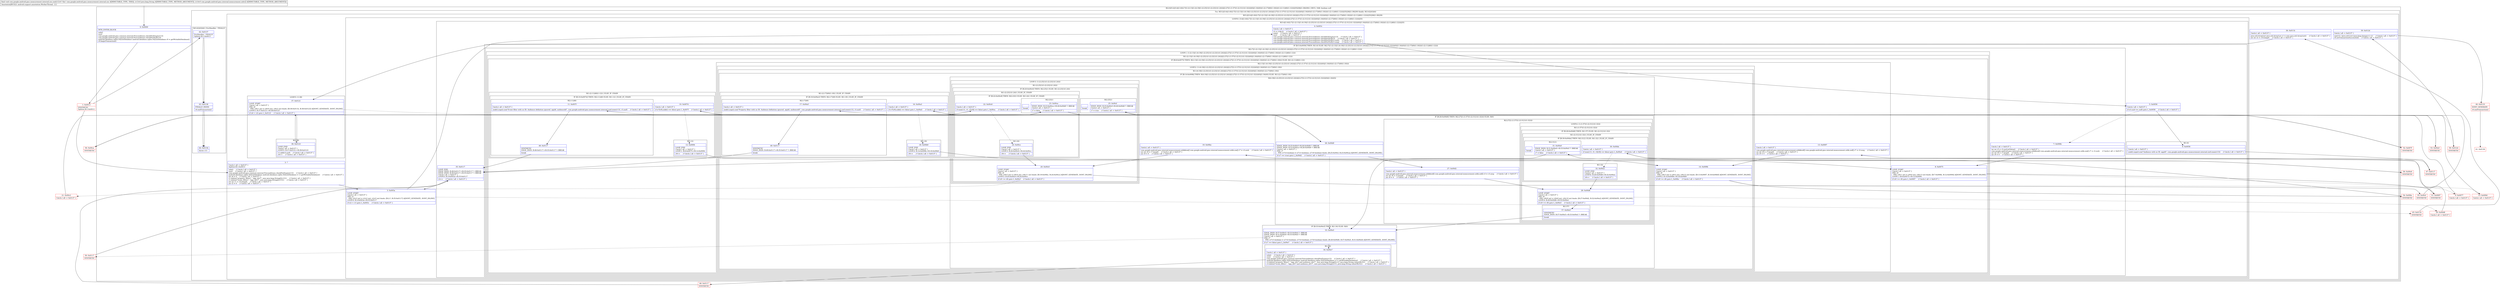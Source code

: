 digraph "CFG forcom.google.android.gms.measurement.internal.zzx.zza(Ljava\/lang\/String;[Lcom\/google\/android\/gms\/internal\/measurement\/zzbv;)V" {
subgraph cluster_Region_796683661 {
label = "R(2:0|(5:2|(3:4|(1:6)(2:7|(1:(2:13|(1:(4:19|(1:(2:25|1)(1:(2:23|1)(1:24)))|(2:27|(1:(1:57)(1:(2:31|1)(1:32))))(0)|(1:34)(0))(1:(2:17|49)(1:18))))(1:(2:11|48)(1:12))))|35)|36|(1:38)|39)) | DECL_VAR: boolean null\l";
node [shape=record,color=blue];
Node_0 [shape=record,label="{0\:\ 0x0000|MTH_ENTER_BLOCK\l|zzbi()\lzzo()\lcom.google.android.gms.common.internal.Preconditions.checkNotEmpty(r13)\lcom.google.android.gms.common.internal.Preconditions.checkNotNull(r14)\landroid.database.sqlite.SQLiteDatabase android.database.sqlite.SQLiteDatabase r0 = getWritableDatabase()\lr0.beginTransaction()\l}"];
subgraph cluster_TryCatchRegion_1887187131 {
label = "Try: R(5:2|(3:4|(1:6)(2:7|(1:(2:13|(1:(4:19|(1:(2:25|1)(1:(2:23|1)(1:24)))|(2:27|(1:(1:57)(1:(2:31|1)(1:32))))(0)|(1:34)(0))(1:(2:17|49)(1:18))))(1:(2:11|48)(1:12))))|35)|36|(1:38)|39) finally: R(3:42|43|44)";
node [shape=record,color=blue];
subgraph cluster_Region_1791025226 {
label = "R(5:2|(3:4|(1:6)(2:7|(1:(2:13|(1:(4:19|(1:(2:25|1)(1:(2:23|1)(1:24)))|(2:27|(1:(1:57)(1:(2:31|1)(1:32))))(0)|(1:34)(0))(1:(2:17|49)(1:18))))(1:(2:11|48)(1:12))))|35)|36|(1:38)|39)";
node [shape=record,color=blue];
Node_2 [shape=record,label="{2\:\ ?|Catch:\{ all \-\> 0x0137 \}\lSplitter:B:1:0x0013\l|zzbi()     \/\/ Catch:\{ all \-\> 0x0137 \}\lzzo()     \/\/ Catch:\{ all \-\> 0x0137 \}\lcom.google.android.gms.common.internal.Preconditions.checkNotEmpty(r13)     \/\/ Catch:\{ all \-\> 0x0137 \}\landroid.database.sqlite.SQLiteDatabase android.database.sqlite.SQLiteDatabase r1 = getWritableDatabase()     \/\/ Catch:\{ all \-\> 0x0137 \}\lint r6 = 0     \/\/ Catch:\{ all \-\> 0x0137 \}\lr1.delete(\"property_filters\", \"app_id=?\", new java.lang.String[]\{r13\})     \/\/ Catch:\{ all \-\> 0x0137 \}\lr1.delete(\"event_filters\", \"app_id=?\", new java.lang.String[]\{r13\})     \/\/ Catch:\{ all \-\> 0x0137 \}\lint int r1 = r14.length     \/\/ Catch:\{ all \-\> 0x0137 \}\lint r2 = 0     \/\/ Catch:\{ all \-\> 0x0137 \}\l}"];
subgraph cluster_LoopRegion_1537449686 {
label = "LOOP:0: (3:4|(1:6)(2:7|(1:(2:13|(1:(4:19|(1:(2:25|1)(1:(2:23|1)(1:24)))|(2:27|(1:(1:57)(1:(2:31|1)(1:32))))(0)|(1:34)(0))(1:(2:17|49)(1:18))))(1:(2:11|48)(1:12))))|35)";
node [shape=record,color=blue];
Node_3 [shape=record,label="{3\:\ 0x003a|LOOP_START\lCatch:\{ all \-\> 0x0137 \}\lPHI: r2 \l  PHI: (r2v3 int) = (r2v2 int), (r2v5 int) binds: [B:2:?, B:35:0x0117] A[DONT_GENERATE, DONT_INLINE]\lLOOP:0: B:3:0x003a\-\>B:35:0x0117\l|if (r2 \< r1) goto L_0x003c     \/\/ Catch:\{ all \-\> 0x0137 \}\l}"];
subgraph cluster_Region_1447319464 {
label = "R(3:4|(1:6)(2:7|(1:(2:13|(1:(4:19|(1:(2:25|1)(1:(2:23|1)(1:24)))|(2:27|(1:(1:57)(1:(2:31|1)(1:32))))(0)|(1:34)(0))(1:(2:17|49)(1:18))))(1:(2:11|48)(1:12))))|35)";
node [shape=record,color=blue];
Node_4 [shape=record,label="{4\:\ 0x003c|Catch:\{ all \-\> 0x0137 \}\l|r3 = r14[r2]     \/\/ Catch:\{ all \-\> 0x0137 \}\lzzbi()     \/\/ Catch:\{ all \-\> 0x0137 \}\lzzo()     \/\/ Catch:\{ all \-\> 0x0137 \}\lcom.google.android.gms.common.internal.Preconditions.checkNotEmpty(r13)     \/\/ Catch:\{ all \-\> 0x0137 \}\lcom.google.android.gms.common.internal.Preconditions.checkNotNull(r3)     \/\/ Catch:\{ all \-\> 0x0137 \}\lcom.google.android.gms.common.internal.Preconditions.checkNotNull(r3.zzzh)     \/\/ Catch:\{ all \-\> 0x0137 \}\lcom.google.android.gms.common.internal.Preconditions.checkNotNull(r3.zzzg)     \/\/ Catch:\{ all \-\> 0x0137 \}\l}"];
subgraph cluster_IfRegion_724011461 {
label = "IF [B:5:0x0056] THEN: R(1:6) ELSE: R(2:7|(1:(2:13|(1:(4:19|(1:(2:25|1)(1:(2:23|1)(1:24)))|(2:27|(1:(1:57)(1:(2:31|1)(1:32))))(0)|(1:34)(0))(1:(2:17|49)(1:18))))(1:(2:11|48)(1:12))))";
node [shape=record,color=blue];
Node_5 [shape=record,label="{5\:\ 0x0056|Catch:\{ all \-\> 0x0137 \}\l|if (r3.zzzf == null) goto L_0x0058     \/\/ Catch:\{ all \-\> 0x0137 \}\l}"];
subgraph cluster_Region_379161405 {
label = "R(1:6)";
node [shape=record,color=blue];
Node_6 [shape=record,label="{6\:\ 0x0058|Catch:\{ all \-\> 0x0137 \}\l|zzab().zzgn().zza(\"Audience with no ID. appId\", com.google.android.gms.measurement.internal.zzef.zzam(r13))     \/\/ Catch:\{ all \-\> 0x0137 \}\l}"];
}
subgraph cluster_Region_996884378 {
label = "R(2:7|(1:(2:13|(1:(4:19|(1:(2:25|1)(1:(2:23|1)(1:24)))|(2:27|(1:(1:57)(1:(2:31|1)(1:32))))(0)|(1:34)(0))(1:(2:17|49)(1:18))))(1:(2:11|48)(1:12))))";
node [shape=record,color=blue];
Node_7 [shape=record,label="{7\:\ 0x006b|Catch:\{ all \-\> 0x0137 \}\l|int int r5 = r3.zzzf.intValue()     \/\/ Catch:\{ all \-\> 0x0137 \}\lcom.google.android.gms.internal.measurement.zzbk$zza[] com.google.android.gms.internal.measurement.zzbk.zza[] r7 = r3.zzzh     \/\/ Catch:\{ all \-\> 0x0137 \}\lint int r8 = r7.length     \/\/ Catch:\{ all \-\> 0x0137 \}\lint r9 = 0     \/\/ Catch:\{ all \-\> 0x0137 \}\l}"];
subgraph cluster_LoopRegion_133269693 {
label = "LOOP:1: (1:(2:13|(1:(4:19|(1:(2:25|1)(1:(2:23|1)(1:24)))|(2:27|(1:(1:57)(1:(2:31|1)(1:32))))(0)|(1:34)(0))(1:(2:17|49)(1:18))))(1:(2:11|48)(1:12)))";
node [shape=record,color=blue];
subgraph cluster_Region_1080292283 {
label = "R(1:(2:13|(1:(4:19|(1:(2:25|1)(1:(2:23|1)(1:24)))|(2:27|(1:(1:57)(1:(2:31|1)(1:32))))(0)|(1:34)(0))(1:(2:17|49)(1:18))))(1:(2:11|48)(1:12)))";
node [shape=record,color=blue];
subgraph cluster_IfRegion_226324559 {
label = "IF [B:8:0x0075] THEN: R(2:13|(1:(4:19|(1:(2:25|1)(1:(2:23|1)(1:24)))|(2:27|(1:(1:57)(1:(2:31|1)(1:32))))(0)|(1:34)(0))(1:(2:17|49)(1:18)))) ELSE: R(1:(2:11|48)(1:12))";
node [shape=record,color=blue];
Node_8 [shape=record,label="{8\:\ 0x0075|LOOP_START\lCatch:\{ all \-\> 0x0137 \}\lPHI: r9 \l  PHI: (r9v1 int) = (r9v0 int), (r9v13 int) binds: [B:7:0x006b, B:12:0x0094] A[DONT_GENERATE, DONT_INLINE]\lLOOP:1: B:8:0x0075\-\>B:12:0x0094\l|if (r9 \>= r8) goto L_0x0097     \/\/ Catch:\{ all \-\> 0x0137 \}\l}"];
subgraph cluster_Region_369666926 {
label = "R(2:13|(1:(4:19|(1:(2:25|1)(1:(2:23|1)(1:24)))|(2:27|(1:(1:57)(1:(2:31|1)(1:32))))(0)|(1:34)(0))(1:(2:17|49)(1:18))))";
node [shape=record,color=blue];
Node_13 [shape=record,label="{13\:\ 0x0097|Catch:\{ all \-\> 0x0137 \}\l|com.google.android.gms.internal.measurement.zzbk$zzd[] com.google.android.gms.internal.measurement.zzbk.zzd[] r7 = r3.zzzg     \/\/ Catch:\{ all \-\> 0x0137 \}\lint int r8 = r7.length     \/\/ Catch:\{ all \-\> 0x0137 \}\lint r9 = 0     \/\/ Catch:\{ all \-\> 0x0137 \}\l}"];
subgraph cluster_LoopRegion_1469916115 {
label = "LOOP:2: (1:(4:19|(1:(2:25|1)(1:(2:23|1)(1:24)))|(2:27|(1:(1:57)(1:(2:31|1)(1:32))))(0)|(1:34)(0))(1:(2:17|49)(1:18)))";
node [shape=record,color=blue];
subgraph cluster_Region_218598014 {
label = "R(1:(4:19|(1:(2:25|1)(1:(2:23|1)(1:24)))|(2:27|(1:(1:57)(1:(2:31|1)(1:32))))(0)|(1:34)(0))(1:(2:17|49)(1:18)))";
node [shape=record,color=blue];
subgraph cluster_IfRegion_698208645 {
label = "IF [B:14:0x009b] THEN: R(4:19|(1:(2:25|1)(1:(2:23|1)(1:24)))|(2:27|(1:(1:57)(1:(2:31|1)(1:32))))(0)|(1:34)(0)) ELSE: R(1:(2:17|49)(1:18))";
node [shape=record,color=blue];
Node_14 [shape=record,label="{14\:\ 0x009b|LOOP_START\lCatch:\{ all \-\> 0x0137 \}\lPHI: r9 \l  PHI: (r9v3 int) = (r9v2 int), (r9v12 int) binds: [B:13:0x0097, B:18:0x00b9] A[DONT_GENERATE, DONT_INLINE]\lLOOP:2: B:14:0x009b\-\>B:18:0x00b9\l|if (r9 \>= r8) goto L_0x00bc     \/\/ Catch:\{ all \-\> 0x0137 \}\l}"];
subgraph cluster_Region_807476028 {
label = "R(4:19|(1:(2:25|1)(1:(2:23|1)(1:24)))|(2:27|(1:(1:57)(1:(2:31|1)(1:32))))(0)|(1:34)(0))";
node [shape=record,color=blue];
Node_19 [shape=record,label="{19\:\ 0x00bc|Catch:\{ all \-\> 0x0137 \}\l|com.google.android.gms.internal.measurement.zzbk$zza[] com.google.android.gms.internal.measurement.zzbk.zza[] r7 = r3.zzzh     \/\/ Catch:\{ all \-\> 0x0137 \}\lint int r8 = r7.length     \/\/ Catch:\{ all \-\> 0x0137 \}\lint r9 = 0     \/\/ Catch:\{ all \-\> 0x0137 \}\l}"];
subgraph cluster_LoopRegion_104357635 {
label = "LOOP:3: (1:(2:25|1)(1:(2:23|1)(1:24)))";
node [shape=record,color=blue];
subgraph cluster_Region_1494850132 {
label = "R(1:(2:25|1)(1:(2:23|1)(1:24)))";
node [shape=record,color=blue];
subgraph cluster_IfRegion_1588776869 {
label = "IF [B:20:0x00c0] THEN: R(2:25|1) ELSE: R(1:(2:23|1)(1:24))";
node [shape=record,color=blue];
Node_20 [shape=record,label="{20\:\ 0x00c0|LOOP_START\lCatch:\{ all \-\> 0x0137 \}\lPHI: r9 \l  PHI: (r9v5 int) = (r9v4 int), (r9v11 int) binds: [B:19:0x00bc, B:24:0x00cc] A[DONT_GENERATE, DONT_INLINE]\lLOOP:3: B:20:0x00c0\-\>B:24:0x00cc\l|if (r9 \>= r8) goto L_0x00cf     \/\/ Catch:\{ all \-\> 0x0137 \}\l}"];
subgraph cluster_Region_1985316537 {
label = "R(2:25|1)";
node [shape=record,color=blue];
Node_25 [shape=record,label="{25\:\ 0x00cf|EDGE_INSN: B:25:0x00cf\-\>B:26:0x00d0 ?: BREAK  \lCatch:\{ all \-\> 0x0137 \}\l|r7 = true     \/\/ Catch:\{ all \-\> 0x0137 \}\l}"];
Node_InsnContainer_1730455839 [shape=record,label="{|break\l}"];
}
subgraph cluster_Region_1447140351 {
label = "R(1:(2:23|1)(1:24)) | ELSE_IF_CHAIN\l";
node [shape=record,color=blue];
subgraph cluster_IfRegion_1324902512 {
label = "IF [B:22:0x00c8] THEN: R(2:23|1) ELSE: R(1:24) | ELSE_IF_CHAIN\l";
node [shape=record,color=blue];
Node_22 [shape=record,label="{22\:\ 0x00c8|Catch:\{ all \-\> 0x0137 \}\l|if (zza(r13, r5, r7[r9]) == false) goto L_0x00ca     \/\/ Catch:\{ all \-\> 0x0137 \}\l}"];
subgraph cluster_Region_101886500 {
label = "R(2:23|1)";
node [shape=record,color=blue];
Node_23 [shape=record,label="{23\:\ 0x00ca|EDGE_INSN: B:23:0x00ca\-\>B:26:0x00d0 ?: BREAK  \lCatch:\{ all \-\> 0x0137 \}\l|r7 = false     \/\/ Catch:\{ all \-\> 0x0137 \}\l}"];
Node_InsnContainer_314902131 [shape=record,label="{|break\l}"];
}
subgraph cluster_Region_425999375 {
label = "R(1:24)";
node [shape=record,color=blue];
Node_24 [shape=record,label="{24\:\ 0x00cc|LOOP_END\lCatch:\{ all \-\> 0x0137 \}\lLOOP:3: B:20:0x00c0\-\>B:24:0x00cc\l|r9++     \/\/ Catch:\{ all \-\> 0x0137 \}\l}"];
}
}
}
}
}
}
subgraph cluster_IfRegion_127657285 {
label = "IF [B:26:0x00d0] THEN: R(2:27|(1:(1:57)(1:(2:31|1)(1:32)))) ELSE: R(0)";
node [shape=record,color=blue];
Node_26 [shape=record,label="{26\:\ 0x00d0|EDGE_INSN: B:25:0x00cf\-\>B:26:0x00d0 ?: BREAK  \lEDGE_INSN: B:23:0x00ca\-\>B:26:0x00d0 ?: BREAK  \lCatch:\{ all \-\> 0x0137 \}\lPHI: r7 \l  PHI: (r7v4 boolean) = (r7v3 boolean), (r7v9 boolean) binds: [B:25:0x00cf, B:23:0x00ca] A[DONT_GENERATE, DONT_INLINE]\l|if (r7 == true) goto L_0x00d2     \/\/ Catch:\{ all \-\> 0x0137 \}\l}"];
subgraph cluster_Region_1051622061 {
label = "R(2:27|(1:(1:57)(1:(2:31|1)(1:32))))";
node [shape=record,color=blue];
Node_27 [shape=record,label="{27\:\ 0x00d2|Catch:\{ all \-\> 0x0137 \}\l|com.google.android.gms.internal.measurement.zzbk$zzd[] com.google.android.gms.internal.measurement.zzbk.zzd[] r3 = r3.zzzg     \/\/ Catch:\{ all \-\> 0x0137 \}\lint int r8 = r3.length     \/\/ Catch:\{ all \-\> 0x0137 \}\lint r9 = 0     \/\/ Catch:\{ all \-\> 0x0137 \}\l}"];
subgraph cluster_LoopRegion_1161156856 {
label = "LOOP:4: (1:(1:57)(1:(2:31|1)(1:32)))";
node [shape=record,color=blue];
subgraph cluster_Region_527515074 {
label = "R(1:(1:57)(1:(2:31|1)(1:32)))";
node [shape=record,color=blue];
subgraph cluster_IfRegion_1687438223 {
label = "IF [B:28:0x00d6] THEN: R(1:57) ELSE: R(1:(2:31|1)(1:32))";
node [shape=record,color=blue];
Node_28 [shape=record,label="{28\:\ 0x00d6|LOOP_START\lCatch:\{ all \-\> 0x0137 \}\lPHI: r9 \l  PHI: (r9v9 int) = (r9v8 int), (r9v10 int) binds: [B:27:0x00d2, B:32:0x00e2] A[DONT_GENERATE, DONT_INLINE]\lLOOP:4: B:28:0x00d6\-\>B:32:0x00e2\l|if (r9 \>= r8) goto L_0x00e5     \/\/ Catch:\{ all \-\> 0x0137 \}\l}"];
subgraph cluster_Region_624776897 {
label = "R(1:57)";
node [shape=record,color=blue];
Node_57 [shape=record,label="{57\:\ 0x00e5|SYNTHETIC\lEDGE_INSN: B:57:0x00e5\-\>B:33:0x00e5 ?: BREAK  \l|break\l}"];
}
subgraph cluster_Region_2102673134 {
label = "R(1:(2:31|1)(1:32)) | ELSE_IF_CHAIN\l";
node [shape=record,color=blue];
subgraph cluster_IfRegion_372484997 {
label = "IF [B:30:0x00de] THEN: R(2:31|1) ELSE: R(1:32) | ELSE_IF_CHAIN\l";
node [shape=record,color=blue];
Node_30 [shape=record,label="{30\:\ 0x00de|Catch:\{ all \-\> 0x0137 \}\l|if (zza(r13, r5, r3[r9]) == false) goto L_0x00e0     \/\/ Catch:\{ all \-\> 0x0137 \}\l}"];
subgraph cluster_Region_1318427572 {
label = "R(2:31|1)";
node [shape=record,color=blue];
Node_31 [shape=record,label="{31\:\ 0x00e0|EDGE_INSN: B:31:0x00e0\-\>B:33:0x00e5 ?: BREAK  \lCatch:\{ all \-\> 0x0137 \}\l|r7 = false     \/\/ Catch:\{ all \-\> 0x0137 \}\l}"];
Node_InsnContainer_382589860 [shape=record,label="{|break\l}"];
}
subgraph cluster_Region_113126546 {
label = "R(1:32)";
node [shape=record,color=blue];
Node_32 [shape=record,label="{32\:\ 0x00e2|LOOP_END\lCatch:\{ all \-\> 0x0137 \}\lLOOP:4: B:28:0x00d6\-\>B:32:0x00e2\l|r9++     \/\/ Catch:\{ all \-\> 0x0137 \}\l}"];
}
}
}
}
}
}
}
subgraph cluster_Region_12872594 {
label = "R(0)";
node [shape=record,color=blue];
}
}
subgraph cluster_IfRegion_1325444629 {
label = "IF [B:33:0x00e5] THEN: R(1:34) ELSE: R(0)";
node [shape=record,color=blue];
Node_33 [shape=record,label="{33\:\ 0x00e5|EDGE_INSN: B:57:0x00e5\-\>B:33:0x00e5 ?: BREAK  \lEDGE_INSN: B:31:0x00e0\-\>B:33:0x00e5 ?: BREAK  \lCatch:\{ all \-\> 0x0137 \}\lPHI: r7 \l  PHI: (r7v5 boolean) = (r7v4 boolean), (r7v4 boolean), (r7v8 boolean) binds: [B:26:0x00d0, B:57:0x00e5, B:31:0x00e0] A[DONT_GENERATE, DONT_INLINE]\l|if (r7 == false) goto L_0x00e7     \/\/ Catch:\{ all \-\> 0x0137 \}\l}"];
subgraph cluster_Region_1648252924 {
label = "R(1:34)";
node [shape=record,color=blue];
Node_34 [shape=record,label="{34\:\ 0x00e7|Catch:\{ all \-\> 0x0137 \}\l|zzbi()     \/\/ Catch:\{ all \-\> 0x0137 \}\lzzo()     \/\/ Catch:\{ all \-\> 0x0137 \}\lcom.google.android.gms.common.internal.Preconditions.checkNotEmpty(r13)     \/\/ Catch:\{ all \-\> 0x0137 \}\landroid.database.sqlite.SQLiteDatabase android.database.sqlite.SQLiteDatabase r3 = getWritableDatabase()     \/\/ Catch:\{ all \-\> 0x0137 \}\lr3.delete(\"property_filters\", \"app_id=? and audience_id=?\", new java.lang.String[]\{r13, java.lang.String.valueOf(r5)\})     \/\/ Catch:\{ all \-\> 0x0137 \}\lr3.delete(\"event_filters\", \"app_id=? and audience_id=?\", new java.lang.String[]\{r13, java.lang.String.valueOf(r5)\})     \/\/ Catch:\{ all \-\> 0x0137 \}\l}"];
}
subgraph cluster_Region_327113301 {
label = "R(0)";
node [shape=record,color=blue];
}
}
}
subgraph cluster_Region_1796715365 {
label = "R(1:(2:17|49)(1:18)) | ELSE_IF_CHAIN\l";
node [shape=record,color=blue];
subgraph cluster_IfRegion_1334066994 {
label = "IF [B:16:0x00a3] THEN: R(2:17|49) ELSE: R(1:18) | ELSE_IF_CHAIN\l";
node [shape=record,color=blue];
Node_16 [shape=record,label="{16\:\ 0x00a3|Catch:\{ all \-\> 0x0137 \}\l|if (r7[r9].zzkb() == false) goto L_0x00a5     \/\/ Catch:\{ all \-\> 0x0137 \}\l}"];
subgraph cluster_Region_1210899822 {
label = "R(2:17|49)";
node [shape=record,color=blue];
Node_17 [shape=record,label="{17\:\ 0x00a5|Catch:\{ all \-\> 0x0137 \}\l|zzab().zzgn().zza(\"Property filter with no ID. Audience definition ignored. appId, audienceId\", com.google.android.gms.measurement.internal.zzef.zzam(r13), r3.zzzf)     \/\/ Catch:\{ all \-\> 0x0137 \}\l}"];
Node_49 [shape=record,label="{49\:\ 0x0117|SYNTHETIC\lEDGE_INSN: B:49:0x0117\-\>B:35:0x0117 ?: BREAK  \l|break\l}"];
}
subgraph cluster_Region_1671532541 {
label = "R(1:18)";
node [shape=record,color=blue];
Node_18 [shape=record,label="{18\:\ 0x00b9|LOOP_END\lCatch:\{ all \-\> 0x0137 \}\lLOOP:2: B:14:0x009b\-\>B:18:0x00b9\l|r9++     \/\/ Catch:\{ all \-\> 0x0137 \}\l}"];
}
}
}
}
}
}
}
subgraph cluster_Region_43430520 {
label = "R(1:(2:11|48)(1:12)) | ELSE_IF_CHAIN\l";
node [shape=record,color=blue];
subgraph cluster_IfRegion_13312974 {
label = "IF [B:10:0x007d] THEN: R(2:11|48) ELSE: R(1:12) | ELSE_IF_CHAIN\l";
node [shape=record,color=blue];
Node_10 [shape=record,label="{10\:\ 0x007d|Catch:\{ all \-\> 0x0137 \}\l|if (r7[r9].zzkb() == false) goto L_0x007f     \/\/ Catch:\{ all \-\> 0x0137 \}\l}"];
subgraph cluster_Region_1808985485 {
label = "R(2:11|48)";
node [shape=record,color=blue];
Node_11 [shape=record,label="{11\:\ 0x007f|Catch:\{ all \-\> 0x0137 \}\l|zzab().zzgn().zza(\"Event filter with no ID. Audience definition ignored. appId, audienceId\", com.google.android.gms.measurement.internal.zzef.zzam(r13), r3.zzzf)     \/\/ Catch:\{ all \-\> 0x0137 \}\l}"];
Node_48 [shape=record,label="{48\:\ 0x0117|SYNTHETIC\lEDGE_INSN: B:48:0x0117\-\>B:35:0x0117 ?: BREAK  \l|break\l}"];
}
subgraph cluster_Region_102342118 {
label = "R(1:12)";
node [shape=record,color=blue];
Node_12 [shape=record,label="{12\:\ 0x0094|LOOP_END\lCatch:\{ all \-\> 0x0137 \}\lLOOP:1: B:8:0x0075\-\>B:12:0x0094\l|r9++     \/\/ Catch:\{ all \-\> 0x0137 \}\l}"];
}
}
}
}
}
}
}
}
Node_35 [shape=record,label="{35\:\ 0x0117|LOOP_END\lEDGE_INSN: B:48:0x0117\-\>B:35:0x0117 ?: BREAK  \lEDGE_INSN: B:49:0x0117\-\>B:35:0x0117 ?: BREAK  \lCatch:\{ all \-\> 0x0137 \}\lLOOP:0: B:3:0x003a\-\>B:35:0x0117\l|r2++     \/\/ Catch:\{ all \-\> 0x0137 \}\l}"];
}
}
Node_36 [shape=record,label="{36\:\ 0x011b|Catch:\{ all \-\> 0x0137 \}\l|java.util.ArrayList java.util.ArrayList r1 = new java.util.ArrayList()     \/\/ Catch:\{ all \-\> 0x0137 \}\lint int r2 = r14.length     \/\/ Catch:\{ all \-\> 0x0137 \}\l}"];
subgraph cluster_LoopRegion_1032382217 {
label = "LOOP:5: (1:38)";
node [shape=record,color=blue];
Node_37 [shape=record,label="{37\:\ 0x0121|LOOP_START\lCatch:\{ all \-\> 0x0137 \}\lPHI: r6 \l  PHI: (r6v1 int) = (r6v0 int), (r6v2 int) binds: [B:36:0x011b, B:38:0x0123] A[DONT_GENERATE, DONT_INLINE]\lLOOP:5: B:37:0x0121\-\>B:38:0x0123\l|if (r6 \< r2) goto L_0x0123     \/\/ Catch:\{ all \-\> 0x0137 \}\l}"];
subgraph cluster_Region_437801315 {
label = "R(1:38)";
node [shape=record,color=blue];
Node_38 [shape=record,label="{38\:\ 0x0123|LOOP_END\lCatch:\{ all \-\> 0x0137 \}\lLOOP:5: B:37:0x0121\-\>B:38:0x0123\l|r1.add(r3.zzzf)     \/\/ Catch:\{ all \-\> 0x0137 \}\lr6++     \/\/ Catch:\{ all \-\> 0x0137 \}\l}"];
}
}
Node_39 [shape=record,label="{39\:\ 0x012d|Catch:\{ all \-\> 0x0137 \}\l|zza(r13, (java.util.List\<java.lang.Integer\>) r1)     \/\/ Catch:\{ all \-\> 0x0137 \}\lr0.setTransactionSuccessful()     \/\/ Catch:\{ all \-\> 0x0137 \}\l}"];
}
subgraph cluster_Region_1754513073 {
label = "R(3:42|43|44) | ExcHandler:  FINALLY\l";
node [shape=record,color=blue];
Node_42 [shape=record,label="{42\:\ 0x0137|ExcHandler:  FINALLY\lSplitter:B:1:0x0013\l}"];
Node_43 [shape=record,label="{43\:\ 0x0138|FINALLY_INSNS\l|r0.endTransaction()\l}"];
Node_44 [shape=record,label="{44\:\ 0x013b|throw r13\l}"];
}
}
}
subgraph cluster_Region_1754513073 {
label = "R(3:42|43|44) | ExcHandler:  FINALLY\l";
node [shape=record,color=blue];
Node_42 [shape=record,label="{42\:\ 0x0137|ExcHandler:  FINALLY\lSplitter:B:1:0x0013\l}"];
Node_43 [shape=record,label="{43\:\ 0x0138|FINALLY_INSNS\l|r0.endTransaction()\l}"];
Node_44 [shape=record,label="{44\:\ 0x013b|throw r13\l}"];
}
Node_1 [shape=record,color=red,label="{1\:\ 0x0013|SYNTHETIC\lSplitter:B:1:0x0013\l}"];
Node_9 [shape=record,color=red,label="{9\:\ 0x0077|Catch:\{ all \-\> 0x0137 \}\l}"];
Node_15 [shape=record,color=red,label="{15\:\ 0x009d|Catch:\{ all \-\> 0x0137 \}\l}"];
Node_21 [shape=record,color=red,label="{21\:\ 0x00c2|Catch:\{ all \-\> 0x0137 \}\l}"];
Node_29 [shape=record,color=red,label="{29\:\ 0x00d8|Catch:\{ all \-\> 0x0137 \}\l}"];
Node_40 [shape=record,color=red,label="{40\:\ 0x0133|DONT_GENERATE\l|r0.endTransaction()\l}"];
Node_41 [shape=record,color=red,label="{41\:\ 0x0136}"];
Node_45 [shape=record,color=red,label="{45\:\ 0x011b|SYNTHETIC\l}"];
Node_46 [shape=record,color=red,label="{46\:\ 0x0117|SYNTHETIC\l}"];
Node_47 [shape=record,color=red,label="{47\:\ 0x0117|SYNTHETIC\l}"];
Node_50 [shape=record,color=red,label="{50\:\ 0x0117|SYNTHETIC\l}"];
Node_51 [shape=record,color=red,label="{51\:\ 0x0097|SYNTHETIC\l}"];
Node_52 [shape=record,color=red,label="{52\:\ 0x007f|SYNTHETIC\l}"];
Node_53 [shape=record,color=red,label="{53\:\ 0x00a5|SYNTHETIC\l}"];
Node_54 [shape=record,color=red,label="{54\:\ 0x00bc|SYNTHETIC\l}"];
Node_55 [shape=record,color=red,label="{55\:\ 0x00cf|SYNTHETIC\l}"];
Node_56 [shape=record,color=red,label="{56\:\ 0x00ca|SYNTHETIC\l}"];
Node_58 [shape=record,color=red,label="{58\:\ 0x00e0|SYNTHETIC\l}"];
Node_59 [shape=record,color=red,label="{59\:\ 0x012d|SYNTHETIC\l}"];
MethodNode[shape=record,label="{final void com.google.android.gms.measurement.internal.zzx.zza((r12v0 'this' com.google.android.gms.measurement.internal.zzx A[IMMUTABLE_TYPE, THIS]), (r13v0 java.lang.String A[IMMUTABLE_TYPE, METHOD_ARGUMENT]), (r14v0 com.google.android.gms.internal.measurement.zzbv[] A[IMMUTABLE_TYPE, METHOD_ARGUMENT]))  | Annotation[BUILD, android.support.annotation.WorkerThread, \{\}]\l}"];
MethodNode -> Node_0;
Node_0 -> Node_1;
Node_2 -> Node_3;
Node_3 -> Node_4;
Node_3 -> Node_45[style=dashed];
Node_4 -> Node_5;
Node_5 -> Node_6;
Node_5 -> Node_7[style=dashed];
Node_6 -> Node_47;
Node_7 -> Node_8;
Node_8 -> Node_9[style=dashed];
Node_8 -> Node_51;
Node_13 -> Node_14;
Node_14 -> Node_15[style=dashed];
Node_14 -> Node_54;
Node_19 -> Node_20;
Node_20 -> Node_21[style=dashed];
Node_20 -> Node_55;
Node_25 -> Node_26;
Node_22 -> Node_24[style=dashed];
Node_22 -> Node_56;
Node_23 -> Node_26;
Node_24 -> Node_20;
Node_26 -> Node_27;
Node_26 -> Node_33[style=dashed];
Node_27 -> Node_28;
Node_28 -> Node_29[style=dashed];
Node_28 -> Node_57;
Node_57 -> Node_33;
Node_30 -> Node_32[style=dashed];
Node_30 -> Node_58;
Node_31 -> Node_33;
Node_32 -> Node_28;
Node_33 -> Node_34;
Node_33 -> Node_50[style=dashed];
Node_34 -> Node_46;
Node_16 -> Node_18[style=dashed];
Node_16 -> Node_53;
Node_17 -> Node_49;
Node_49 -> Node_35;
Node_18 -> Node_14;
Node_10 -> Node_12[style=dashed];
Node_10 -> Node_52;
Node_11 -> Node_48;
Node_48 -> Node_35;
Node_12 -> Node_8;
Node_35 -> Node_3;
Node_36 -> Node_37;
Node_37 -> Node_38;
Node_37 -> Node_59[style=dashed];
Node_38 -> Node_37;
Node_39 -> Node_40;
Node_42 -> Node_43;
Node_43 -> Node_44;
Node_42 -> Node_43;
Node_43 -> Node_44;
Node_1 -> Node_2;
Node_1 -> Node_42;
Node_9 -> Node_10;
Node_15 -> Node_16;
Node_21 -> Node_22;
Node_29 -> Node_30;
Node_40 -> Node_41;
Node_45 -> Node_36;
Node_46 -> Node_35;
Node_47 -> Node_35;
Node_50 -> Node_35;
Node_51 -> Node_13;
Node_52 -> Node_11;
Node_53 -> Node_17;
Node_54 -> Node_19;
Node_55 -> Node_25;
Node_56 -> Node_23;
Node_58 -> Node_31;
Node_59 -> Node_39;
}

